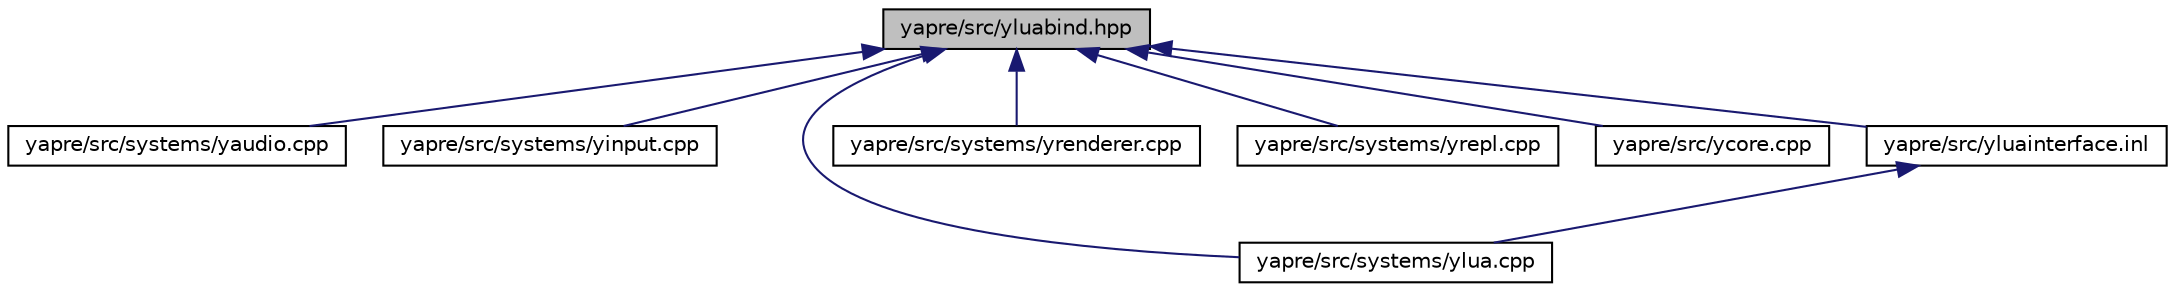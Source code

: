 digraph "yapre/src/yluabind.hpp"
{
 // LATEX_PDF_SIZE
  bgcolor="transparent";
  edge [fontname="Helvetica",fontsize="10",labelfontname="Helvetica",labelfontsize="10"];
  node [fontname="Helvetica",fontsize="10",shape=record];
  Node1 [label="yapre/src/yluabind.hpp",height=0.2,width=0.4,color="black", fillcolor="grey75", style="filled", fontcolor="black",tooltip=" "];
  Node1 -> Node2 [dir="back",color="midnightblue",fontsize="10",style="solid",fontname="Helvetica"];
  Node2 [label="yapre/src/systems/yaudio.cpp",height=0.2,width=0.4,color="black",URL="$yaudio_8cpp.html",tooltip=" "];
  Node1 -> Node3 [dir="back",color="midnightblue",fontsize="10",style="solid",fontname="Helvetica"];
  Node3 [label="yapre/src/systems/yinput.cpp",height=0.2,width=0.4,color="black",URL="$yinput_8cpp.html",tooltip=" "];
  Node1 -> Node4 [dir="back",color="midnightblue",fontsize="10",style="solid",fontname="Helvetica"];
  Node4 [label="yapre/src/systems/ylua.cpp",height=0.2,width=0.4,color="black",URL="$ylua_8cpp.html",tooltip=" "];
  Node1 -> Node5 [dir="back",color="midnightblue",fontsize="10",style="solid",fontname="Helvetica"];
  Node5 [label="yapre/src/systems/yrenderer.cpp",height=0.2,width=0.4,color="black",URL="$yrenderer_8cpp.html",tooltip=" "];
  Node1 -> Node6 [dir="back",color="midnightblue",fontsize="10",style="solid",fontname="Helvetica"];
  Node6 [label="yapre/src/systems/yrepl.cpp",height=0.2,width=0.4,color="black",URL="$yrepl_8cpp.html",tooltip=" "];
  Node1 -> Node7 [dir="back",color="midnightblue",fontsize="10",style="solid",fontname="Helvetica"];
  Node7 [label="yapre/src/ycore.cpp",height=0.2,width=0.4,color="black",URL="$ycore_8cpp.html",tooltip=" "];
  Node1 -> Node8 [dir="back",color="midnightblue",fontsize="10",style="solid",fontname="Helvetica"];
  Node8 [label="yapre/src/yluainterface.inl",height=0.2,width=0.4,color="black",URL="$yluainterface_8inl.html",tooltip=" "];
  Node8 -> Node4 [dir="back",color="midnightblue",fontsize="10",style="solid",fontname="Helvetica"];
}

